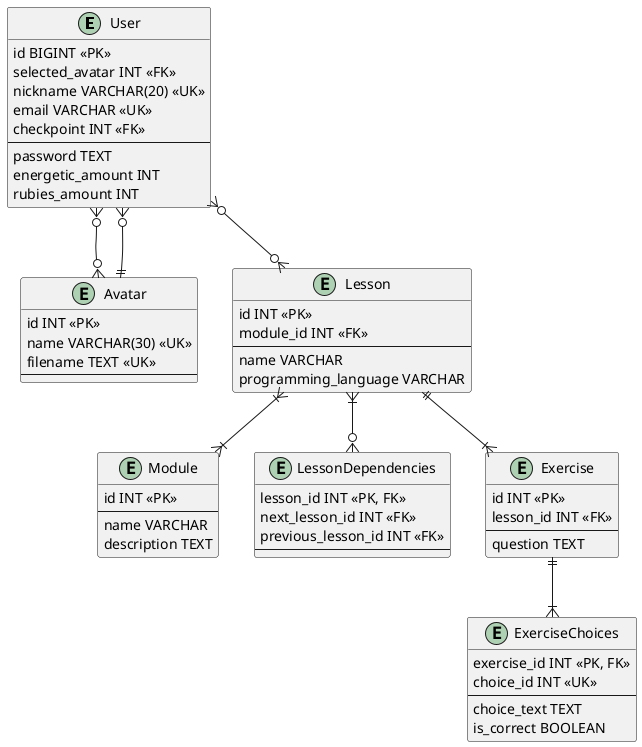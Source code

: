 @startuml DER

entity User {
    id BIGINT <<PK>>
    selected_avatar INT <<FK>>
    nickname VARCHAR(20) <<UK>>
    email VARCHAR <<UK>>
    checkpoint INT <<FK>>
    --
    password TEXT
    energetic_amount INT
    rubies_amount INT
}

entity Avatar {
    id INT <<PK>>
    name VARCHAR(30) <<UK>>
    filename TEXT <<UK>>
    --
}

entity Module {
    id INT <<PK>>
    --
    name VARCHAR
    description TEXT
}

entity Lesson {
    id INT <<PK>>
    module_id INT <<FK>>
    --
    name VARCHAR
    programming_language VARCHAR
}

entity LessonDependencies {
    lesson_id INT <<PK, FK>>
    next_lesson_id INT <<FK>>
    previous_lesson_id INT <<FK>>
    --
}

entity Exercise {
    id INT <<PK>>
    lesson_id INT <<FK>>
    --
    question TEXT
}

entity ExerciseChoices {
    exercise_id INT <<PK, FK>>
    choice_id INT <<UK>>
    --
    choice_text TEXT
    is_correct BOOLEAN
}

User }o--o{ Avatar
User }o--|| Avatar

User }o--o{ Lesson

Lesson }|--|{ Module

Lesson }|--o{ LessonDependencies

Lesson ||--|{ Exercise

Exercise ||--|{ ExerciseChoices

@enduml
